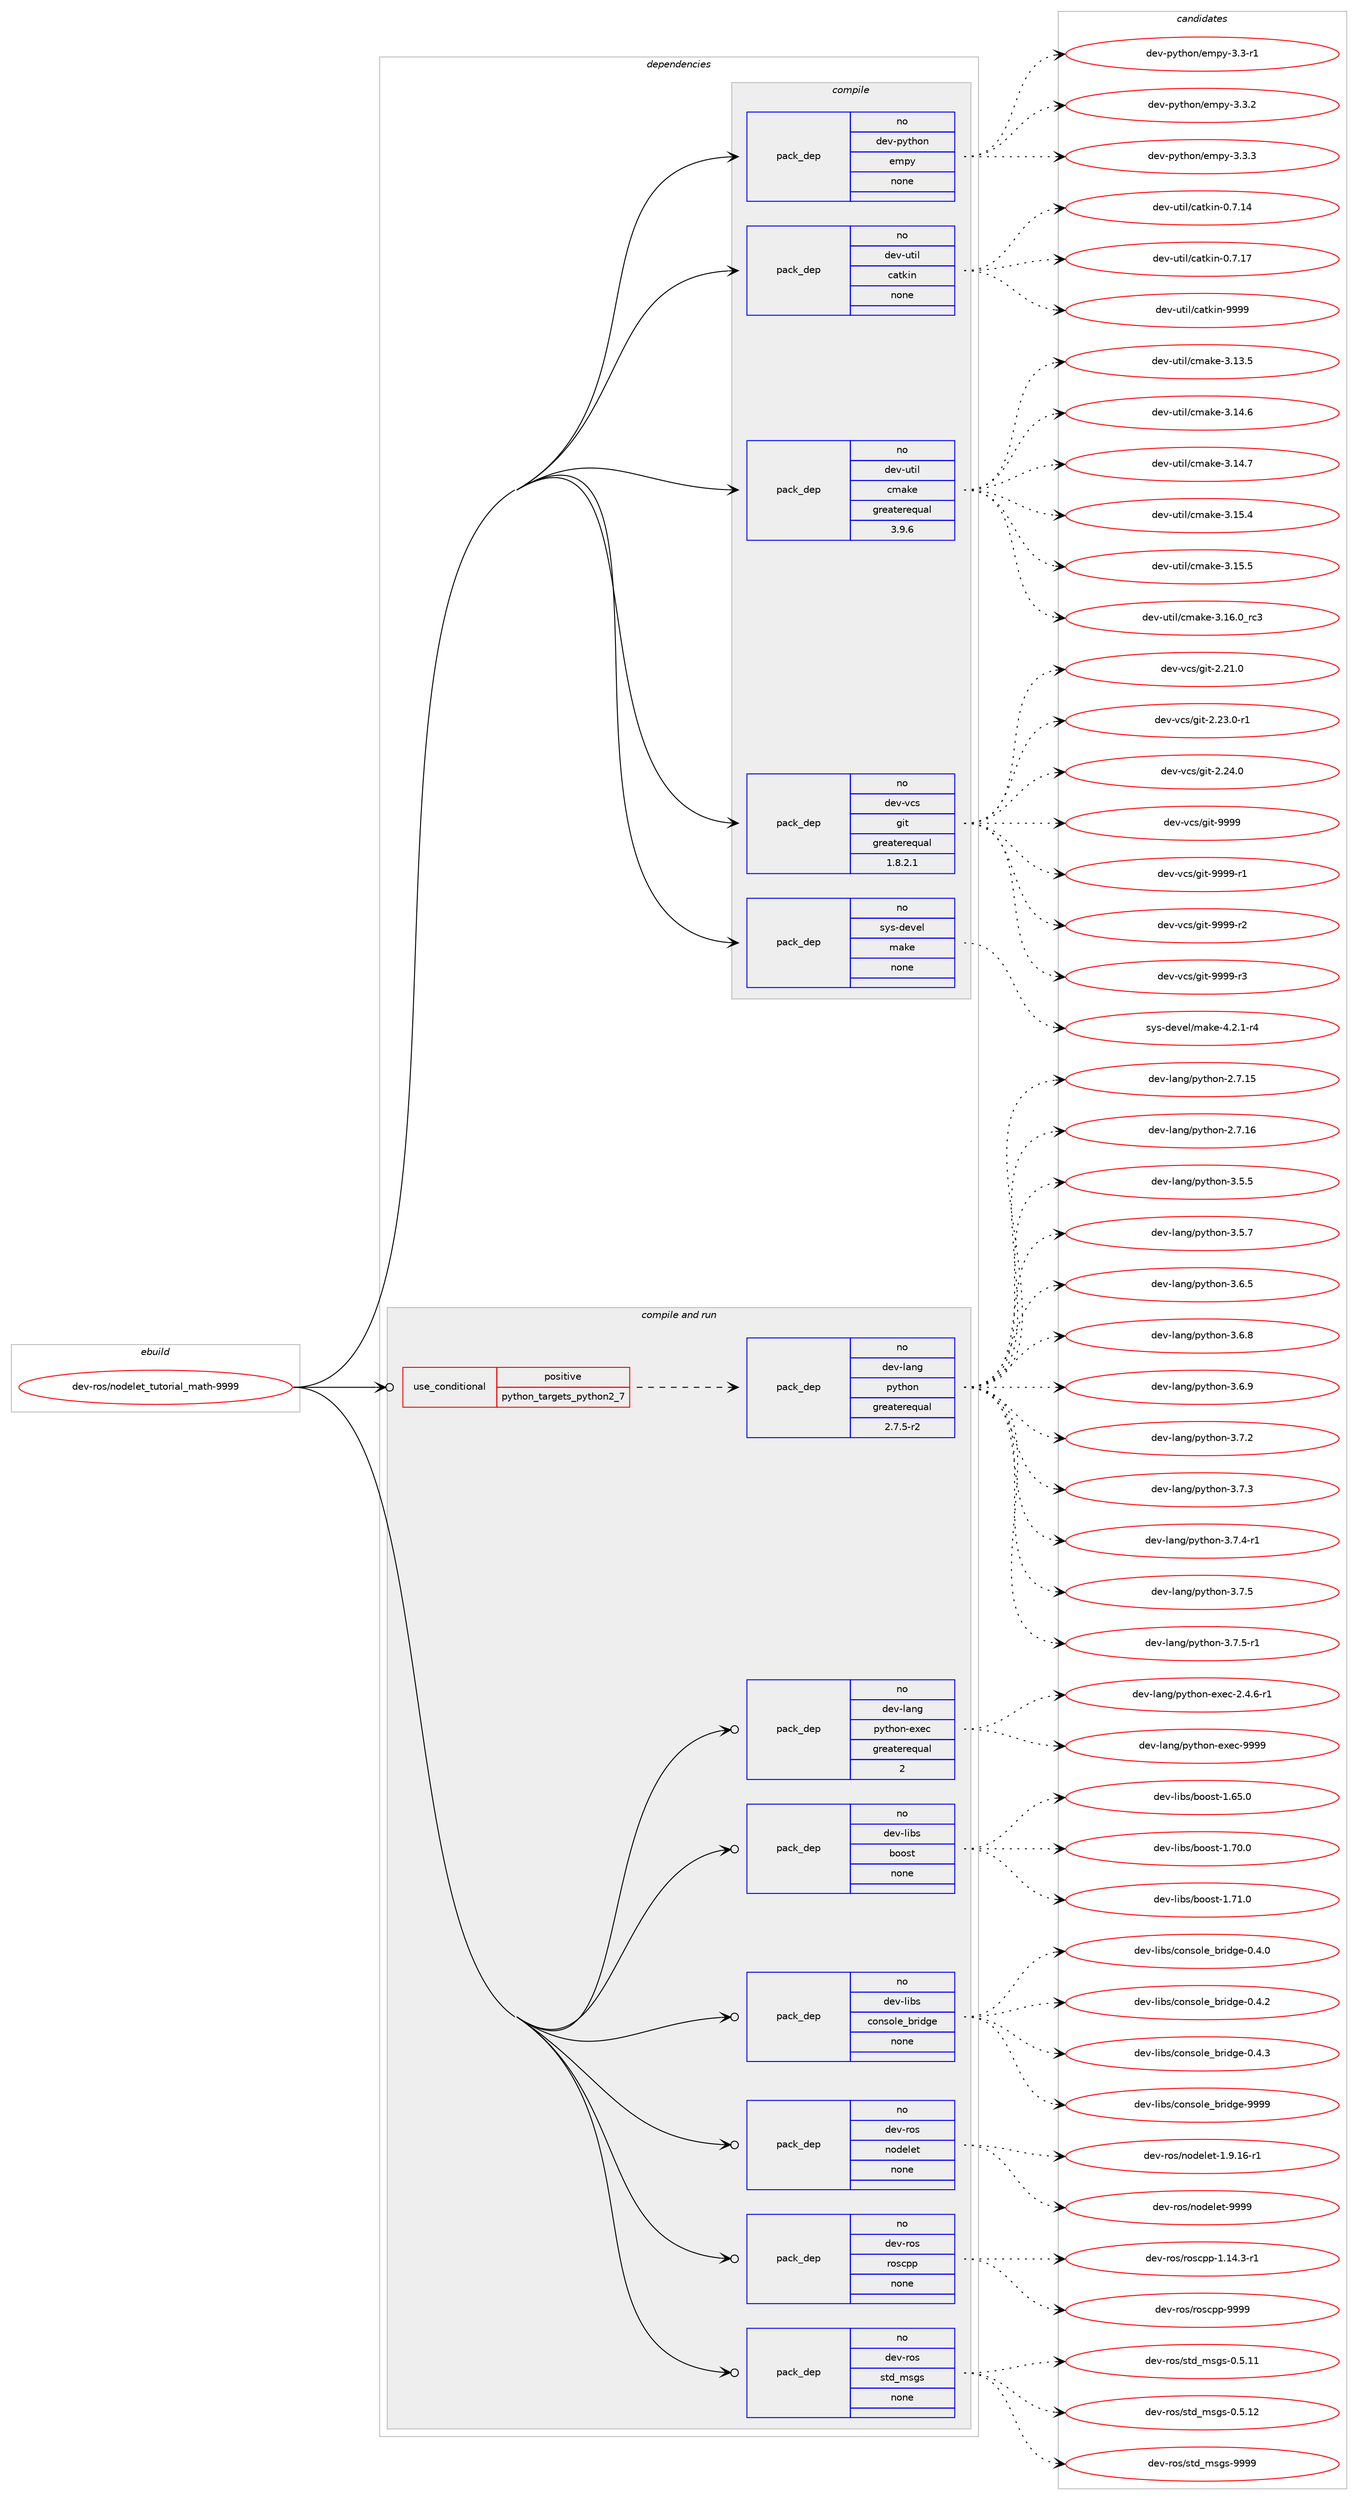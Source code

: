 digraph prolog {

# *************
# Graph options
# *************

newrank=true;
concentrate=true;
compound=true;
graph [rankdir=LR,fontname=Helvetica,fontsize=10,ranksep=1.5];#, ranksep=2.5, nodesep=0.2];
edge  [arrowhead=vee];
node  [fontname=Helvetica,fontsize=10];

# **********
# The ebuild
# **********

subgraph cluster_leftcol {
color=gray;
rank=same;
label=<<i>ebuild</i>>;
id [label="dev-ros/nodelet_tutorial_math-9999", color=red, width=4, href="../dev-ros/nodelet_tutorial_math-9999.svg"];
}

# ****************
# The dependencies
# ****************

subgraph cluster_midcol {
color=gray;
label=<<i>dependencies</i>>;
subgraph cluster_compile {
fillcolor="#eeeeee";
style=filled;
label=<<i>compile</i>>;
subgraph pack491320 {
dependency657226 [label=<<TABLE BORDER="0" CELLBORDER="1" CELLSPACING="0" CELLPADDING="4" WIDTH="220"><TR><TD ROWSPAN="6" CELLPADDING="30">pack_dep</TD></TR><TR><TD WIDTH="110">no</TD></TR><TR><TD>dev-python</TD></TR><TR><TD>empy</TD></TR><TR><TD>none</TD></TR><TR><TD></TD></TR></TABLE>>, shape=none, color=blue];
}
id:e -> dependency657226:w [weight=20,style="solid",arrowhead="vee"];
subgraph pack491321 {
dependency657227 [label=<<TABLE BORDER="0" CELLBORDER="1" CELLSPACING="0" CELLPADDING="4" WIDTH="220"><TR><TD ROWSPAN="6" CELLPADDING="30">pack_dep</TD></TR><TR><TD WIDTH="110">no</TD></TR><TR><TD>dev-util</TD></TR><TR><TD>catkin</TD></TR><TR><TD>none</TD></TR><TR><TD></TD></TR></TABLE>>, shape=none, color=blue];
}
id:e -> dependency657227:w [weight=20,style="solid",arrowhead="vee"];
subgraph pack491322 {
dependency657228 [label=<<TABLE BORDER="0" CELLBORDER="1" CELLSPACING="0" CELLPADDING="4" WIDTH="220"><TR><TD ROWSPAN="6" CELLPADDING="30">pack_dep</TD></TR><TR><TD WIDTH="110">no</TD></TR><TR><TD>dev-util</TD></TR><TR><TD>cmake</TD></TR><TR><TD>greaterequal</TD></TR><TR><TD>3.9.6</TD></TR></TABLE>>, shape=none, color=blue];
}
id:e -> dependency657228:w [weight=20,style="solid",arrowhead="vee"];
subgraph pack491323 {
dependency657229 [label=<<TABLE BORDER="0" CELLBORDER="1" CELLSPACING="0" CELLPADDING="4" WIDTH="220"><TR><TD ROWSPAN="6" CELLPADDING="30">pack_dep</TD></TR><TR><TD WIDTH="110">no</TD></TR><TR><TD>dev-vcs</TD></TR><TR><TD>git</TD></TR><TR><TD>greaterequal</TD></TR><TR><TD>1.8.2.1</TD></TR></TABLE>>, shape=none, color=blue];
}
id:e -> dependency657229:w [weight=20,style="solid",arrowhead="vee"];
subgraph pack491324 {
dependency657230 [label=<<TABLE BORDER="0" CELLBORDER="1" CELLSPACING="0" CELLPADDING="4" WIDTH="220"><TR><TD ROWSPAN="6" CELLPADDING="30">pack_dep</TD></TR><TR><TD WIDTH="110">no</TD></TR><TR><TD>sys-devel</TD></TR><TR><TD>make</TD></TR><TR><TD>none</TD></TR><TR><TD></TD></TR></TABLE>>, shape=none, color=blue];
}
id:e -> dependency657230:w [weight=20,style="solid",arrowhead="vee"];
}
subgraph cluster_compileandrun {
fillcolor="#eeeeee";
style=filled;
label=<<i>compile and run</i>>;
subgraph cond154000 {
dependency657231 [label=<<TABLE BORDER="0" CELLBORDER="1" CELLSPACING="0" CELLPADDING="4"><TR><TD ROWSPAN="3" CELLPADDING="10">use_conditional</TD></TR><TR><TD>positive</TD></TR><TR><TD>python_targets_python2_7</TD></TR></TABLE>>, shape=none, color=red];
subgraph pack491325 {
dependency657232 [label=<<TABLE BORDER="0" CELLBORDER="1" CELLSPACING="0" CELLPADDING="4" WIDTH="220"><TR><TD ROWSPAN="6" CELLPADDING="30">pack_dep</TD></TR><TR><TD WIDTH="110">no</TD></TR><TR><TD>dev-lang</TD></TR><TR><TD>python</TD></TR><TR><TD>greaterequal</TD></TR><TR><TD>2.7.5-r2</TD></TR></TABLE>>, shape=none, color=blue];
}
dependency657231:e -> dependency657232:w [weight=20,style="dashed",arrowhead="vee"];
}
id:e -> dependency657231:w [weight=20,style="solid",arrowhead="odotvee"];
subgraph pack491326 {
dependency657233 [label=<<TABLE BORDER="0" CELLBORDER="1" CELLSPACING="0" CELLPADDING="4" WIDTH="220"><TR><TD ROWSPAN="6" CELLPADDING="30">pack_dep</TD></TR><TR><TD WIDTH="110">no</TD></TR><TR><TD>dev-lang</TD></TR><TR><TD>python-exec</TD></TR><TR><TD>greaterequal</TD></TR><TR><TD>2</TD></TR></TABLE>>, shape=none, color=blue];
}
id:e -> dependency657233:w [weight=20,style="solid",arrowhead="odotvee"];
subgraph pack491327 {
dependency657234 [label=<<TABLE BORDER="0" CELLBORDER="1" CELLSPACING="0" CELLPADDING="4" WIDTH="220"><TR><TD ROWSPAN="6" CELLPADDING="30">pack_dep</TD></TR><TR><TD WIDTH="110">no</TD></TR><TR><TD>dev-libs</TD></TR><TR><TD>boost</TD></TR><TR><TD>none</TD></TR><TR><TD></TD></TR></TABLE>>, shape=none, color=blue];
}
id:e -> dependency657234:w [weight=20,style="solid",arrowhead="odotvee"];
subgraph pack491328 {
dependency657235 [label=<<TABLE BORDER="0" CELLBORDER="1" CELLSPACING="0" CELLPADDING="4" WIDTH="220"><TR><TD ROWSPAN="6" CELLPADDING="30">pack_dep</TD></TR><TR><TD WIDTH="110">no</TD></TR><TR><TD>dev-libs</TD></TR><TR><TD>console_bridge</TD></TR><TR><TD>none</TD></TR><TR><TD></TD></TR></TABLE>>, shape=none, color=blue];
}
id:e -> dependency657235:w [weight=20,style="solid",arrowhead="odotvee"];
subgraph pack491329 {
dependency657236 [label=<<TABLE BORDER="0" CELLBORDER="1" CELLSPACING="0" CELLPADDING="4" WIDTH="220"><TR><TD ROWSPAN="6" CELLPADDING="30">pack_dep</TD></TR><TR><TD WIDTH="110">no</TD></TR><TR><TD>dev-ros</TD></TR><TR><TD>nodelet</TD></TR><TR><TD>none</TD></TR><TR><TD></TD></TR></TABLE>>, shape=none, color=blue];
}
id:e -> dependency657236:w [weight=20,style="solid",arrowhead="odotvee"];
subgraph pack491330 {
dependency657237 [label=<<TABLE BORDER="0" CELLBORDER="1" CELLSPACING="0" CELLPADDING="4" WIDTH="220"><TR><TD ROWSPAN="6" CELLPADDING="30">pack_dep</TD></TR><TR><TD WIDTH="110">no</TD></TR><TR><TD>dev-ros</TD></TR><TR><TD>roscpp</TD></TR><TR><TD>none</TD></TR><TR><TD></TD></TR></TABLE>>, shape=none, color=blue];
}
id:e -> dependency657237:w [weight=20,style="solid",arrowhead="odotvee"];
subgraph pack491331 {
dependency657238 [label=<<TABLE BORDER="0" CELLBORDER="1" CELLSPACING="0" CELLPADDING="4" WIDTH="220"><TR><TD ROWSPAN="6" CELLPADDING="30">pack_dep</TD></TR><TR><TD WIDTH="110">no</TD></TR><TR><TD>dev-ros</TD></TR><TR><TD>std_msgs</TD></TR><TR><TD>none</TD></TR><TR><TD></TD></TR></TABLE>>, shape=none, color=blue];
}
id:e -> dependency657238:w [weight=20,style="solid",arrowhead="odotvee"];
}
subgraph cluster_run {
fillcolor="#eeeeee";
style=filled;
label=<<i>run</i>>;
}
}

# **************
# The candidates
# **************

subgraph cluster_choices {
rank=same;
color=gray;
label=<<i>candidates</i>>;

subgraph choice491320 {
color=black;
nodesep=1;
choice1001011184511212111610411111047101109112121455146514511449 [label="dev-python/empy-3.3-r1", color=red, width=4,href="../dev-python/empy-3.3-r1.svg"];
choice1001011184511212111610411111047101109112121455146514650 [label="dev-python/empy-3.3.2", color=red, width=4,href="../dev-python/empy-3.3.2.svg"];
choice1001011184511212111610411111047101109112121455146514651 [label="dev-python/empy-3.3.3", color=red, width=4,href="../dev-python/empy-3.3.3.svg"];
dependency657226:e -> choice1001011184511212111610411111047101109112121455146514511449:w [style=dotted,weight="100"];
dependency657226:e -> choice1001011184511212111610411111047101109112121455146514650:w [style=dotted,weight="100"];
dependency657226:e -> choice1001011184511212111610411111047101109112121455146514651:w [style=dotted,weight="100"];
}
subgraph choice491321 {
color=black;
nodesep=1;
choice1001011184511711610510847999711610710511045484655464952 [label="dev-util/catkin-0.7.14", color=red, width=4,href="../dev-util/catkin-0.7.14.svg"];
choice1001011184511711610510847999711610710511045484655464955 [label="dev-util/catkin-0.7.17", color=red, width=4,href="../dev-util/catkin-0.7.17.svg"];
choice100101118451171161051084799971161071051104557575757 [label="dev-util/catkin-9999", color=red, width=4,href="../dev-util/catkin-9999.svg"];
dependency657227:e -> choice1001011184511711610510847999711610710511045484655464952:w [style=dotted,weight="100"];
dependency657227:e -> choice1001011184511711610510847999711610710511045484655464955:w [style=dotted,weight="100"];
dependency657227:e -> choice100101118451171161051084799971161071051104557575757:w [style=dotted,weight="100"];
}
subgraph choice491322 {
color=black;
nodesep=1;
choice1001011184511711610510847991099710710145514649514653 [label="dev-util/cmake-3.13.5", color=red, width=4,href="../dev-util/cmake-3.13.5.svg"];
choice1001011184511711610510847991099710710145514649524654 [label="dev-util/cmake-3.14.6", color=red, width=4,href="../dev-util/cmake-3.14.6.svg"];
choice1001011184511711610510847991099710710145514649524655 [label="dev-util/cmake-3.14.7", color=red, width=4,href="../dev-util/cmake-3.14.7.svg"];
choice1001011184511711610510847991099710710145514649534652 [label="dev-util/cmake-3.15.4", color=red, width=4,href="../dev-util/cmake-3.15.4.svg"];
choice1001011184511711610510847991099710710145514649534653 [label="dev-util/cmake-3.15.5", color=red, width=4,href="../dev-util/cmake-3.15.5.svg"];
choice1001011184511711610510847991099710710145514649544648951149951 [label="dev-util/cmake-3.16.0_rc3", color=red, width=4,href="../dev-util/cmake-3.16.0_rc3.svg"];
dependency657228:e -> choice1001011184511711610510847991099710710145514649514653:w [style=dotted,weight="100"];
dependency657228:e -> choice1001011184511711610510847991099710710145514649524654:w [style=dotted,weight="100"];
dependency657228:e -> choice1001011184511711610510847991099710710145514649524655:w [style=dotted,weight="100"];
dependency657228:e -> choice1001011184511711610510847991099710710145514649534652:w [style=dotted,weight="100"];
dependency657228:e -> choice1001011184511711610510847991099710710145514649534653:w [style=dotted,weight="100"];
dependency657228:e -> choice1001011184511711610510847991099710710145514649544648951149951:w [style=dotted,weight="100"];
}
subgraph choice491323 {
color=black;
nodesep=1;
choice10010111845118991154710310511645504650494648 [label="dev-vcs/git-2.21.0", color=red, width=4,href="../dev-vcs/git-2.21.0.svg"];
choice100101118451189911547103105116455046505146484511449 [label="dev-vcs/git-2.23.0-r1", color=red, width=4,href="../dev-vcs/git-2.23.0-r1.svg"];
choice10010111845118991154710310511645504650524648 [label="dev-vcs/git-2.24.0", color=red, width=4,href="../dev-vcs/git-2.24.0.svg"];
choice1001011184511899115471031051164557575757 [label="dev-vcs/git-9999", color=red, width=4,href="../dev-vcs/git-9999.svg"];
choice10010111845118991154710310511645575757574511449 [label="dev-vcs/git-9999-r1", color=red, width=4,href="../dev-vcs/git-9999-r1.svg"];
choice10010111845118991154710310511645575757574511450 [label="dev-vcs/git-9999-r2", color=red, width=4,href="../dev-vcs/git-9999-r2.svg"];
choice10010111845118991154710310511645575757574511451 [label="dev-vcs/git-9999-r3", color=red, width=4,href="../dev-vcs/git-9999-r3.svg"];
dependency657229:e -> choice10010111845118991154710310511645504650494648:w [style=dotted,weight="100"];
dependency657229:e -> choice100101118451189911547103105116455046505146484511449:w [style=dotted,weight="100"];
dependency657229:e -> choice10010111845118991154710310511645504650524648:w [style=dotted,weight="100"];
dependency657229:e -> choice1001011184511899115471031051164557575757:w [style=dotted,weight="100"];
dependency657229:e -> choice10010111845118991154710310511645575757574511449:w [style=dotted,weight="100"];
dependency657229:e -> choice10010111845118991154710310511645575757574511450:w [style=dotted,weight="100"];
dependency657229:e -> choice10010111845118991154710310511645575757574511451:w [style=dotted,weight="100"];
}
subgraph choice491324 {
color=black;
nodesep=1;
choice1151211154510010111810110847109971071014552465046494511452 [label="sys-devel/make-4.2.1-r4", color=red, width=4,href="../sys-devel/make-4.2.1-r4.svg"];
dependency657230:e -> choice1151211154510010111810110847109971071014552465046494511452:w [style=dotted,weight="100"];
}
subgraph choice491325 {
color=black;
nodesep=1;
choice10010111845108971101034711212111610411111045504655464953 [label="dev-lang/python-2.7.15", color=red, width=4,href="../dev-lang/python-2.7.15.svg"];
choice10010111845108971101034711212111610411111045504655464954 [label="dev-lang/python-2.7.16", color=red, width=4,href="../dev-lang/python-2.7.16.svg"];
choice100101118451089711010347112121116104111110455146534653 [label="dev-lang/python-3.5.5", color=red, width=4,href="../dev-lang/python-3.5.5.svg"];
choice100101118451089711010347112121116104111110455146534655 [label="dev-lang/python-3.5.7", color=red, width=4,href="../dev-lang/python-3.5.7.svg"];
choice100101118451089711010347112121116104111110455146544653 [label="dev-lang/python-3.6.5", color=red, width=4,href="../dev-lang/python-3.6.5.svg"];
choice100101118451089711010347112121116104111110455146544656 [label="dev-lang/python-3.6.8", color=red, width=4,href="../dev-lang/python-3.6.8.svg"];
choice100101118451089711010347112121116104111110455146544657 [label="dev-lang/python-3.6.9", color=red, width=4,href="../dev-lang/python-3.6.9.svg"];
choice100101118451089711010347112121116104111110455146554650 [label="dev-lang/python-3.7.2", color=red, width=4,href="../dev-lang/python-3.7.2.svg"];
choice100101118451089711010347112121116104111110455146554651 [label="dev-lang/python-3.7.3", color=red, width=4,href="../dev-lang/python-3.7.3.svg"];
choice1001011184510897110103471121211161041111104551465546524511449 [label="dev-lang/python-3.7.4-r1", color=red, width=4,href="../dev-lang/python-3.7.4-r1.svg"];
choice100101118451089711010347112121116104111110455146554653 [label="dev-lang/python-3.7.5", color=red, width=4,href="../dev-lang/python-3.7.5.svg"];
choice1001011184510897110103471121211161041111104551465546534511449 [label="dev-lang/python-3.7.5-r1", color=red, width=4,href="../dev-lang/python-3.7.5-r1.svg"];
dependency657232:e -> choice10010111845108971101034711212111610411111045504655464953:w [style=dotted,weight="100"];
dependency657232:e -> choice10010111845108971101034711212111610411111045504655464954:w [style=dotted,weight="100"];
dependency657232:e -> choice100101118451089711010347112121116104111110455146534653:w [style=dotted,weight="100"];
dependency657232:e -> choice100101118451089711010347112121116104111110455146534655:w [style=dotted,weight="100"];
dependency657232:e -> choice100101118451089711010347112121116104111110455146544653:w [style=dotted,weight="100"];
dependency657232:e -> choice100101118451089711010347112121116104111110455146544656:w [style=dotted,weight="100"];
dependency657232:e -> choice100101118451089711010347112121116104111110455146544657:w [style=dotted,weight="100"];
dependency657232:e -> choice100101118451089711010347112121116104111110455146554650:w [style=dotted,weight="100"];
dependency657232:e -> choice100101118451089711010347112121116104111110455146554651:w [style=dotted,weight="100"];
dependency657232:e -> choice1001011184510897110103471121211161041111104551465546524511449:w [style=dotted,weight="100"];
dependency657232:e -> choice100101118451089711010347112121116104111110455146554653:w [style=dotted,weight="100"];
dependency657232:e -> choice1001011184510897110103471121211161041111104551465546534511449:w [style=dotted,weight="100"];
}
subgraph choice491326 {
color=black;
nodesep=1;
choice10010111845108971101034711212111610411111045101120101994550465246544511449 [label="dev-lang/python-exec-2.4.6-r1", color=red, width=4,href="../dev-lang/python-exec-2.4.6-r1.svg"];
choice10010111845108971101034711212111610411111045101120101994557575757 [label="dev-lang/python-exec-9999", color=red, width=4,href="../dev-lang/python-exec-9999.svg"];
dependency657233:e -> choice10010111845108971101034711212111610411111045101120101994550465246544511449:w [style=dotted,weight="100"];
dependency657233:e -> choice10010111845108971101034711212111610411111045101120101994557575757:w [style=dotted,weight="100"];
}
subgraph choice491327 {
color=black;
nodesep=1;
choice1001011184510810598115479811111111511645494654534648 [label="dev-libs/boost-1.65.0", color=red, width=4,href="../dev-libs/boost-1.65.0.svg"];
choice1001011184510810598115479811111111511645494655484648 [label="dev-libs/boost-1.70.0", color=red, width=4,href="../dev-libs/boost-1.70.0.svg"];
choice1001011184510810598115479811111111511645494655494648 [label="dev-libs/boost-1.71.0", color=red, width=4,href="../dev-libs/boost-1.71.0.svg"];
dependency657234:e -> choice1001011184510810598115479811111111511645494654534648:w [style=dotted,weight="100"];
dependency657234:e -> choice1001011184510810598115479811111111511645494655484648:w [style=dotted,weight="100"];
dependency657234:e -> choice1001011184510810598115479811111111511645494655494648:w [style=dotted,weight="100"];
}
subgraph choice491328 {
color=black;
nodesep=1;
choice100101118451081059811547991111101151111081019598114105100103101454846524648 [label="dev-libs/console_bridge-0.4.0", color=red, width=4,href="../dev-libs/console_bridge-0.4.0.svg"];
choice100101118451081059811547991111101151111081019598114105100103101454846524650 [label="dev-libs/console_bridge-0.4.2", color=red, width=4,href="../dev-libs/console_bridge-0.4.2.svg"];
choice100101118451081059811547991111101151111081019598114105100103101454846524651 [label="dev-libs/console_bridge-0.4.3", color=red, width=4,href="../dev-libs/console_bridge-0.4.3.svg"];
choice1001011184510810598115479911111011511110810195981141051001031014557575757 [label="dev-libs/console_bridge-9999", color=red, width=4,href="../dev-libs/console_bridge-9999.svg"];
dependency657235:e -> choice100101118451081059811547991111101151111081019598114105100103101454846524648:w [style=dotted,weight="100"];
dependency657235:e -> choice100101118451081059811547991111101151111081019598114105100103101454846524650:w [style=dotted,weight="100"];
dependency657235:e -> choice100101118451081059811547991111101151111081019598114105100103101454846524651:w [style=dotted,weight="100"];
dependency657235:e -> choice1001011184510810598115479911111011511110810195981141051001031014557575757:w [style=dotted,weight="100"];
}
subgraph choice491329 {
color=black;
nodesep=1;
choice1001011184511411111547110111100101108101116454946574649544511449 [label="dev-ros/nodelet-1.9.16-r1", color=red, width=4,href="../dev-ros/nodelet-1.9.16-r1.svg"];
choice10010111845114111115471101111001011081011164557575757 [label="dev-ros/nodelet-9999", color=red, width=4,href="../dev-ros/nodelet-9999.svg"];
dependency657236:e -> choice1001011184511411111547110111100101108101116454946574649544511449:w [style=dotted,weight="100"];
dependency657236:e -> choice10010111845114111115471101111001011081011164557575757:w [style=dotted,weight="100"];
}
subgraph choice491330 {
color=black;
nodesep=1;
choice100101118451141111154711411111599112112454946495246514511449 [label="dev-ros/roscpp-1.14.3-r1", color=red, width=4,href="../dev-ros/roscpp-1.14.3-r1.svg"];
choice1001011184511411111547114111115991121124557575757 [label="dev-ros/roscpp-9999", color=red, width=4,href="../dev-ros/roscpp-9999.svg"];
dependency657237:e -> choice100101118451141111154711411111599112112454946495246514511449:w [style=dotted,weight="100"];
dependency657237:e -> choice1001011184511411111547114111115991121124557575757:w [style=dotted,weight="100"];
}
subgraph choice491331 {
color=black;
nodesep=1;
choice10010111845114111115471151161009510911510311545484653464949 [label="dev-ros/std_msgs-0.5.11", color=red, width=4,href="../dev-ros/std_msgs-0.5.11.svg"];
choice10010111845114111115471151161009510911510311545484653464950 [label="dev-ros/std_msgs-0.5.12", color=red, width=4,href="../dev-ros/std_msgs-0.5.12.svg"];
choice1001011184511411111547115116100951091151031154557575757 [label="dev-ros/std_msgs-9999", color=red, width=4,href="../dev-ros/std_msgs-9999.svg"];
dependency657238:e -> choice10010111845114111115471151161009510911510311545484653464949:w [style=dotted,weight="100"];
dependency657238:e -> choice10010111845114111115471151161009510911510311545484653464950:w [style=dotted,weight="100"];
dependency657238:e -> choice1001011184511411111547115116100951091151031154557575757:w [style=dotted,weight="100"];
}
}

}
